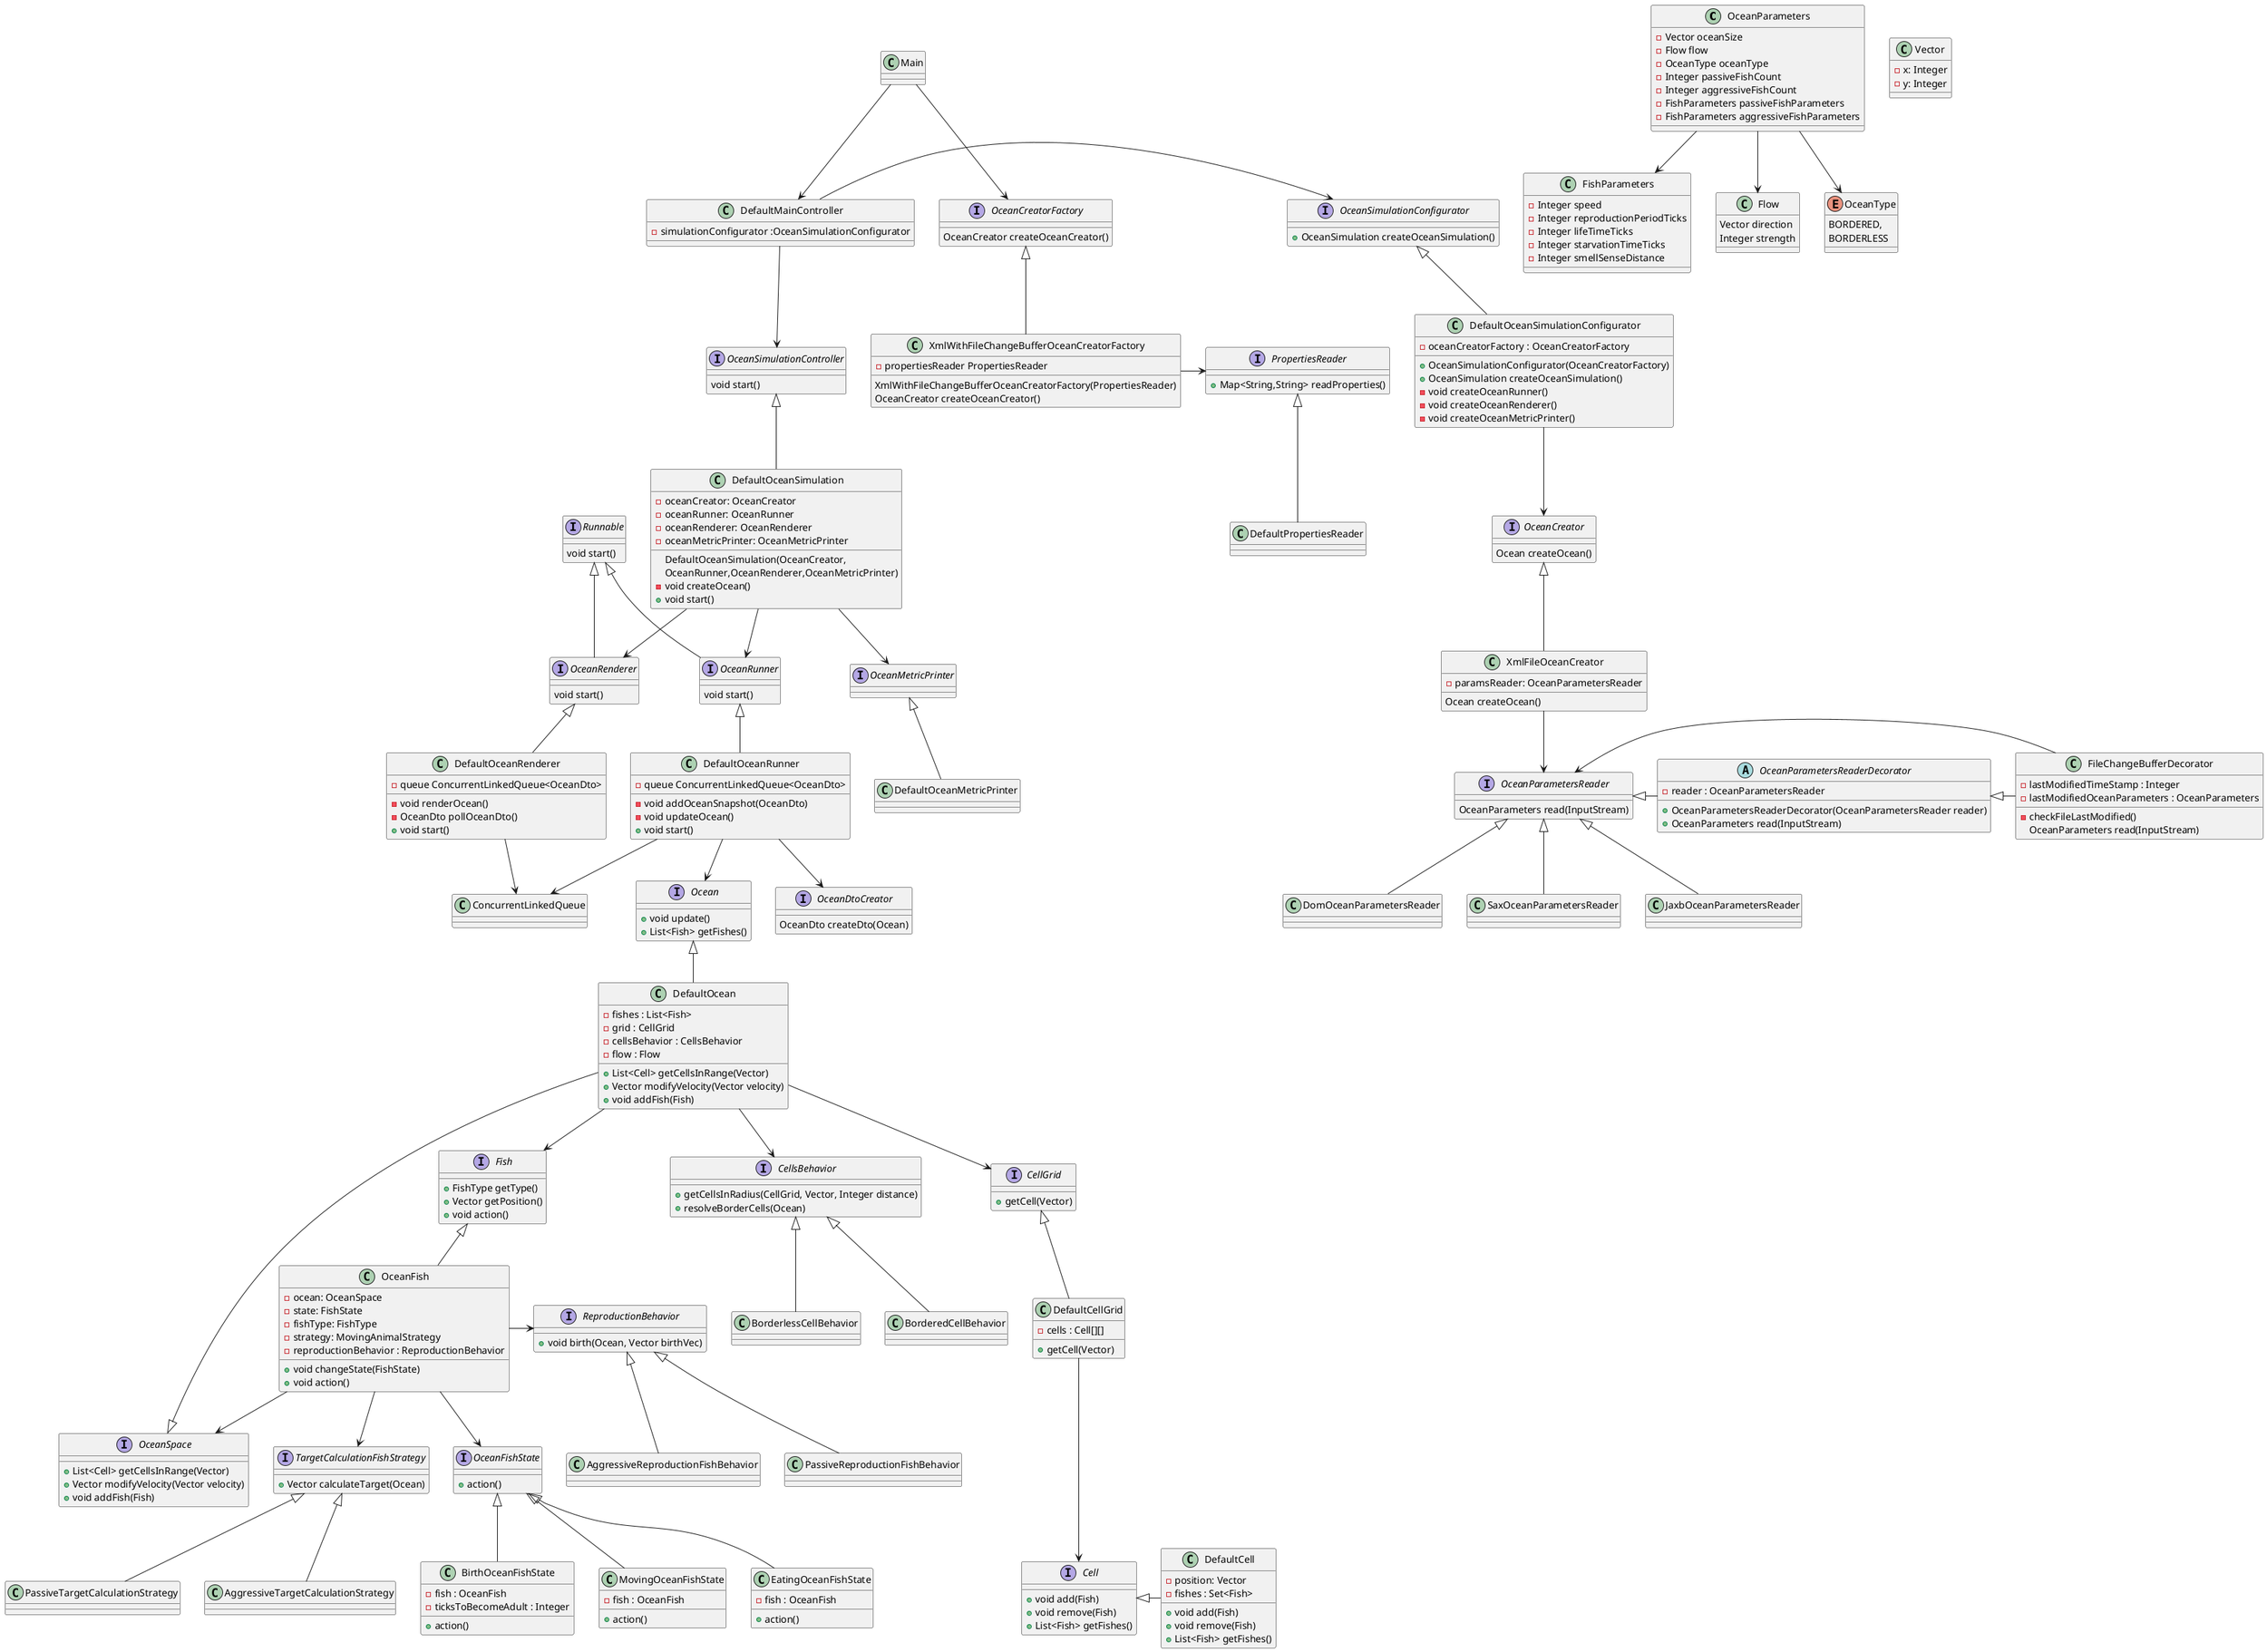 @startuml

class OceanParameters{
    -Vector oceanSize
    -Flow flow
    -OceanType oceanType
    -Integer passiveFishCount
    -Integer aggressiveFishCount
    -FishParameters passiveFishParameters
    -FishParameters aggressiveFishParameters
}
OceanParameters-->FishParameters
OceanParameters-->Flow
OceanParameters-->OceanType

class FishParameters{
    -Integer speed
    -Integer reproductionPeriodTicks
    -Integer lifeTimeTicks
    -Integer starvationTimeTicks
    -Integer smellSenseDistance
}

class Flow{
    Vector direction
    Integer strength
}

enum OceanType{
    BORDERED,
    BORDERLESS
}

interface OceanSimulationController{
    void start()
}

OceanSimulationController <|-- DefaultOceanSimulation

class DefaultOceanSimulation{
    -oceanCreator: OceanCreator
    -oceanRunner: OceanRunner
    -oceanRenderer: OceanRenderer
    -oceanMetricPrinter: OceanMetricPrinter
    DefaultOceanSimulation(OceanCreator,
    OceanRunner,OceanRenderer,OceanMetricPrinter)
    -void createOcean()
    +void start()

}

interface Runnable{
    void start()
}

Runnable <|-- OceanRunner
interface OceanRunner{
    void start()

}

OceanRunner <|-- DefaultOceanRunner
class DefaultOceanRunner{
    - queue ConcurrentLinkedQueue<OceanDto>
    - void addOceanSnapshot(OceanDto)
    - void updateOcean()
    + void start()
}
DefaultOceanRunner --> Ocean
DefaultOceanRunner -> ConcurrentLinkedQueue
DefaultOceanRunner --> OceanDtoCreator

interface OceanDtoCreator{
    OceanDto createDto(Ocean)
}

Runnable <|-- OceanRenderer
interface OceanRenderer{
    void start()

}

OceanRenderer <|-- DefaultOceanRenderer
class DefaultOceanRenderer{
    - queue ConcurrentLinkedQueue<OceanDto>
    - void renderOcean()
    - OceanDto pollOceanDto()
    + void start()

}
DefaultOceanRenderer --> ConcurrentLinkedQueue


interface Ocean{
    +void update()
    +List<Fish> getFishes()
}

interface OceanSpace{
    +List<Cell> getCellsInRange(Vector)
    +Vector modifyVelocity(Vector velocity)
    +void addFish(Fish)
}

OceanSpace <|-- DefaultOcean
Ocean <|-- DefaultOcean
class DefaultOcean{
    - fishes : List<Fish>
    - grid : CellGrid
    - cellsBehavior : CellsBehavior
    - flow : Flow

    +List<Cell> getCellsInRange(Vector)
    +Vector modifyVelocity(Vector velocity)
    +void addFish(Fish)
}
DefaultOcean --> CellsBehavior
DefaultOcean --> CellGrid
DefaultOcean --> Fish

interface CellGrid{
    + getCell(Vector)
}

CellGrid <|-- DefaultCellGrid
class DefaultCellGrid{
    -cells : Cell[][]
    + getCell(Vector)
}
DefaultCellGrid ---> Cell

class Vector{
    - x: Integer
    - y: Integer
}

interface Cell{
    + void add(Fish)
    + void remove(Fish)
    + List<Fish> getFishes()
}

Cell <|- DefaultCell
class DefaultCell{
    - position: Vector
    - fishes : Set<Fish>
    + void add(Fish)
    + void remove(Fish)
    + List<Fish> getFishes()
}

interface CellsBehavior{
    + getCellsInRadius(CellGrid, Vector, Integer distance)
    + resolveBorderCells(Ocean)
}

CellsBehavior<|--BorderlessCellBehavior
CellsBehavior<|--BorderedCellBehavior

interface Fish{
    + FishType getType()
    + Vector getPosition()
    + void action()
}

Fish<|--OceanFish
class OceanFish{
    - ocean: OceanSpace
    - state: FishState
    - fishType: FishType
    - strategy: MovingAnimalStrategy
    - reproductionBehavior : ReproductionBehavior
    + void changeState(FishState)
    + void action()
}
OceanFish-->OceanSpace
OceanFish->ReproductionBehavior
OceanFish-->TargetCalculationFishStrategy
OceanFish-->OceanFishState

interface ReproductionBehavior{
    + void birth(Ocean, Vector birthVec)
}

ReproductionBehavior<|--AggressiveReproductionFishBehavior
ReproductionBehavior<|--PassiveReproductionFishBehavior

interface TargetCalculationFishStrategy{
    + Vector calculateTarget(Ocean)
}

TargetCalculationFishStrategy<|--AggressiveTargetCalculationStrategy
TargetCalculationFishStrategy<|--PassiveTargetCalculationStrategy

interface OceanFishState{
    + action()
}

OceanFishState<|--BirthOceanFishState
class BirthOceanFishState{
    - fish : OceanFish
    - ticksToBecomeAdult : Integer
    + action()
}

OceanFishState<|--MovingOceanFishState
class MovingOceanFishState{
    - fish : OceanFish
    + action()
}

OceanFishState<|--EatingOceanFishState
class EatingOceanFishState{
    - fish : OceanFish
    + action()
}

interface OceanParametersReader{
    OceanParameters read(InputStream)
}

OceanParametersReader <|- OceanParametersReaderDecorator
abstract class OceanParametersReaderDecorator{
    -reader : OceanParametersReader
    +OceanParametersReaderDecorator(OceanParametersReader reader)
    +OceanParameters read(InputStream)
}

OceanParametersReaderDecorator <|- FileChangeBufferDecorator
class FileChangeBufferDecorator{
    -lastModifiedTimeStamp : Integer
    -lastModifiedOceanParameters : OceanParameters
    -checkFileLastModified()
    OceanParameters read(InputStream)
}
FileChangeBufferDecorator -> OceanParametersReader

OceanParametersReader <|-- DomOceanParametersReader
OceanParametersReader <|-- SaxOceanParametersReader
OceanParametersReader <|-- JaxbOceanParametersReader

interface OceanCreator{
    Ocean createOcean()
}

OceanCreator<|--XmlFileOceanCreator
class XmlFileOceanCreator{
    -paramsReader: OceanParametersReader
    Ocean createOcean()
}
XmlFileOceanCreator --> OceanParametersReader

DefaultOceanSimulation --> OceanRunner
DefaultOceanSimulation --> OceanRenderer
DefaultOceanSimulation --> OceanMetricPrinter

interface OceanCreatorFactory{
    OceanCreator createOceanCreator()
}

interface OceanMetricPrinter{

}

OceanMetricPrinter <|-- DefaultOceanMetricPrinter
class DefaultOceanMetricPrinter{

}

OceanCreatorFactory <|-- XmlWithFileChangeBufferOceanCreatorFactory

class XmlWithFileChangeBufferOceanCreatorFactory{
    -propertiesReader PropertiesReader
    XmlWithFileChangeBufferOceanCreatorFactory(PropertiesReader)
    OceanCreator createOceanCreator()
}
XmlWithFileChangeBufferOceanCreatorFactory -> PropertiesReader

interface OceanSimulationConfigurator{
    +OceanSimulation createOceanSimulation()
}

OceanSimulationConfigurator <|-- DefaultOceanSimulationConfigurator
class DefaultOceanSimulationConfigurator{
    -oceanCreatorFactory : OceanCreatorFactory
    +OceanSimulationConfigurator(OceanCreatorFactory)
    +OceanSimulation createOceanSimulation()
    -void createOceanRunner()
    -void createOceanRenderer()
    -void createOceanMetricPrinter()

}

DefaultOceanSimulationConfigurator --> OceanCreator


Main --> DefaultMainController
Main --> OceanCreatorFactory
DefaultMainController -> OceanSimulationConfigurator

class DefaultMainController{
    -simulationConfigurator :OceanSimulationConfigurator
}

DefaultMainController --> OceanSimulationController

interface PropertiesReader{
    +Map<String,String> readProperties()
}

PropertiesReader <|-- DefaultPropertiesReader

@enduml
